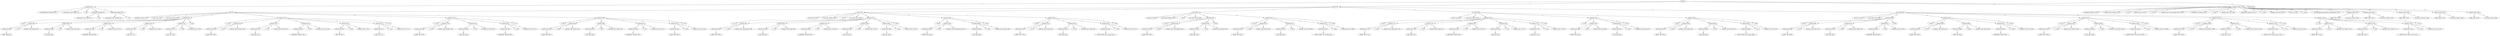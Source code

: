 digraph arpeggio_graph {
35897632 [label="initial [1]"];
35897632->35755376 [label="1"]

35755376 [label="enumeration [1]"];
35755376->35753328 [label="1"]

35753328 [label="ENUMERATION 'enumeration' [1]"];
35755376->35753264 [label="2"]

35753264 [label="enumeration_value 'Gender' [13]"];
35755376->35751120 [label="3"]

35751120 [label=" ':' [20]"];
35755376->35552832 [label="4"]

35552832 [label="enumeration_element [22]"];
35552832->35753360 [label="1"]

35753360 [label="enumeration_value 'MALE' [22]"];
35552832->35753456 [label="2"]

35753456 [label=" ';' [26]"];
35755376->35755328 [label="5"]

35755328 [label="enumeration_element [28]"];
35755328->35753584 [label="1"]

35753584 [label="enumeration_value 'FEMALE' [28]"];
35755328->35753424 [label="2"]

35753424 [label=" ';' [34]"];
35897632->35839840 [label="2"]

35839840 [label="nclasses [39]"];
35839840->35757248 [label="1"]

35757248 [label="nclass [39]"];
35757248->35753200 [label="1"]

35753200 [label="ABSTRACT 'abstract' [39]"];
35757248->35753712 [label="2"]

35753712 [label="CLASS 'class' [48]"];
35757248->35753680 [label="3"]

35753680 [label="class_name 'Person' [54]"];
35757248->35755904 [label="4"]

35755904 [label="attributes [65]"];
35755904->35753744 [label="1"]

35753744 [label=" '[' [65]"];
35755904->35755472 [label="2"]

35755472 [label="attribute [69]"];
35755472->35755424 [label="1"]

35755424 [label="attribute_key [69]"];
35755424->35753392 [label="1"]

35753392 [label="NAME 'name' [69]"];
35755472->35753520 [label="2"]

35753520 [label=" '=' [74]"];
35755472->35753872 [label="3"]

35753872 [label="attribute_value 'firstname' [76]"];
35755904->35755568 [label="3"]

35755568 [label="attribute [88]"];
35755568->35755520 [label="1"]

35755520 [label="attribute_key [88]"];
35755520->35753936 [label="1"]

35753936 [label="TYPE 'type' [88]"];
35755568->35753808 [label="2"]

35753808 [label=" '=' [93]"];
35755568->35803312 [label="3"]

35803312 [label="attribute_value 'String' [95]"];
35755904->35755664 [label="4"]

35755664 [label="attribute [104]"];
35755664->35755616 [label="1"]

35755616 [label="attribute_key [104]"];
35755616->35803376 [label="1"]

35803376 [label="REQUIRED 'required' [104]"];
35755664->35803248 [label="2"]

35803248 [label=" '=' [113]"];
35755664->35803440 [label="3"]

35803440 [label="attribute_value 'true' [115]"];
35755904->35755760 [label="5"]

35755760 [label="attribute [122]"];
35755760->35755712 [label="1"]

35755712 [label="attribute_key [122]"];
35755712->35803472 [label="1"]

35803472 [label="MIN 'min' [122]"];
35755760->35803408 [label="2"]

35803408 [label=" '=' [126]"];
35755760->35803280 [label="3"]

35803280 [label="attribute_value '0' [128]"];
35755904->35755856 [label="6"]

35755856 [label="attribute [132]"];
35755856->35755808 [label="1"]

35755808 [label="attribute_key [132]"];
35755808->35803536 [label="1"]

35803536 [label="MAX 'max' [132]"];
35755856->35803568 [label="2"]

35803568 [label=" '=' [136]"];
35755856->35803632 [label="3"]

35803632 [label="attribute_value '30' [138]"];
35755904->35753840 [label="7"]

35753840 [label=" ']' [142]"];
35757248->35756432 [label="5"]

35756432 [label="attributes [145]"];
35756432->35803664 [label="1"]

35803664 [label=" '[' [145]"];
35756432->35756000 [label="2"]

35756000 [label="attribute [149]"];
35756000->35755952 [label="1"]

35755952 [label="attribute_key [149]"];
35755952->35803184 [label="1"]

35803184 [label="NAME 'name' [149]"];
35756000->35803696 [label="2"]

35803696 [label=" '=' [154]"];
35756000->35803728 [label="3"]

35803728 [label="attribute_value 'lastname' [156]"];
35756432->35756096 [label="3"]

35756096 [label="attribute [167]"];
35756096->35756048 [label="1"]

35756048 [label="attribute_key [167]"];
35756048->35803600 [label="1"]

35803600 [label="TYPE 'type' [167]"];
35756096->35803792 [label="2"]

35803792 [label=" '=' [172]"];
35756096->35803824 [label="3"]

35803824 [label="attribute_value 'String' [174]"];
35756432->35756192 [label="4"]

35756192 [label="attribute [183]"];
35756192->35756144 [label="1"]

35756144 [label="attribute_key [183]"];
35756144->35804016 [label="1"]

35804016 [label="REQUIRED 'required' [183]"];
35756192->35803920 [label="2"]

35803920 [label=" '=' [192]"];
35756192->35804080 [label="3"]

35804080 [label="attribute_value 'true' [194]"];
35756432->35756288 [label="5"]

35756288 [label="attribute [201]"];
35756288->35756240 [label="1"]

35756240 [label="attribute_key [201]"];
35756240->35804112 [label="1"]

35804112 [label="MIN 'min' [201]"];
35756288->35804048 [label="2"]

35804048 [label=" '=' [205]"];
35756288->35803888 [label="3"]

35803888 [label="attribute_value '0' [207]"];
35756432->35756384 [label="6"]

35756384 [label="attribute [211]"];
35756384->35756336 [label="1"]

35756336 [label="attribute_key [211]"];
35756336->35804176 [label="1"]

35804176 [label="MAX 'max' [211]"];
35756384->35804208 [label="2"]

35804208 [label=" '=' [215]"];
35756384->35804272 [label="3"]

35804272 [label="attribute_value '30' [217]"];
35756432->35803760 [label="7"]

35803760 [label=" ']' [221]"];
35757248->35756768 [label="6"]

35756768 [label="attributes [224]"];
35756768->35804304 [label="1"]

35804304 [label=" '[' [224]"];
35756768->35756528 [label="2"]

35756528 [label="attribute [228]"];
35756528->35756480 [label="1"]

35756480 [label="attribute_key [228]"];
35756480->35803504 [label="1"]

35803504 [label="NAME 'name' [228]"];
35756528->35804336 [label="2"]

35804336 [label=" '=' [233]"];
35756528->35804368 [label="3"]

35804368 [label="attribute_value 'birthday' [235]"];
35756768->35756624 [label="3"]

35756624 [label="attribute [246]"];
35756624->35756576 [label="1"]

35756576 [label="attribute_key [246]"];
35756576->35804240 [label="1"]

35804240 [label="TYPE 'type' [246]"];
35756624->35804432 [label="2"]

35804432 [label=" '=' [251]"];
35756624->35804464 [label="3"]

35804464 [label="attribute_value 'Date' [253]"];
35756768->35756720 [label="4"]

35756720 [label="attribute [260]"];
35756720->35756672 [label="1"]

35756672 [label="attribute_key [260]"];
35756672->35804656 [label="1"]

35804656 [label="REQUIRED 'required' [260]"];
35756720->35804560 [label="2"]

35804560 [label=" '=' [269]"];
35756720->35804720 [label="3"]

35804720 [label="attribute_value 'true' [271]"];
35756768->35804400 [label="5"]

35804400 [label=" ']' [277]"];
35757248->35757200 [label="7"]

35757200 [label="attributes [280]"];
35757200->35804752 [label="1"]

35804752 [label=" '[' [280]"];
35757200->35756864 [label="2"]

35756864 [label="attribute [284]"];
35756864->35756816 [label="1"]

35756816 [label="attribute_key [284]"];
35756816->35752304 [label="1"]

35752304 [label="NAME 'name' [284]"];
35756864->35751920 [label="2"]

35751920 [label=" '=' [289]"];
35756864->35752464 [label="3"]

35752464 [label="attribute_value 'gender' [291]"];
35757200->35756960 [label="3"]

35756960 [label="attribute [300]"];
35756960->35756912 [label="1"]

35756912 [label="attribute_key [300]"];
35756912->35752368 [label="1"]

35752368 [label="TYPE 'type' [300]"];
35756960->35752528 [label="2"]

35752528 [label=" '=' [305]"];
35756960->35752560 [label="3"]

35752560 [label="attribute_value 'Gender' [307]"];
35757200->35757056 [label="4"]

35757056 [label="attribute [316]"];
35757056->35757008 [label="1"]

35757008 [label="attribute_key [316]"];
35757008->35752336 [label="1"]

35752336 [label="REQUIRED 'required' [316]"];
35757056->35752656 [label="2"]

35752656 [label=" '=' [325]"];
35757056->35751728 [label="3"]

35751728 [label="attribute_value 'true' [327]"];
35757200->35757152 [label="5"]

35757152 [label="attribute [334]"];
35757152->35757104 [label="1"]

35757104 [label="attribute_key [334]"];
35757104->35752144 [label="1"]

35752144 [label="ENUM 'enum' [334]"];
35757152->35751792 [label="2"]

35751792 [label=" '=' [339]"];
35757152->35752624 [label="3"]

35752624 [label="attribute_value 'true' [341]"];
35757200->35752432 [label="6"]

35752432 [label=" ']' [347]"];
35839840->35836288 [label="2"]

35836288 [label="nclass [350]"];
35836288->35751888 [label="1"]

35751888 [label="CLASS 'class' [350]"];
35836288->35752496 [label="2"]

35752496 [label="class_name 'Student' [356]"];
35836288->35752688 [label="3"]

35752688 [label=" ':' [364]"];
35836288->35752016 [label="4"]

35752016 [label="class_name 'Person' [366]"];
35836288->35757776 [label="5"]

35757776 [label="attributes [377]"];
35757776->35751760 [label="1"]

35751760 [label=" '[' [377]"];
35757776->35757344 [label="2"]

35757344 [label="attribute [381]"];
35757344->35757296 [label="1"]

35757296 [label="attribute_key [381]"];
35757296->35751632 [label="1"]

35751632 [label="NAME 'name' [381]"];
35757344->35753552 [label="2"]

35753552 [label=" '=' [386]"];
35757344->35752272 [label="3"]

35752272 [label="attribute_value 'indexnumber' [388]"];
35757776->35757440 [label="3"]

35757440 [label="attribute [402]"];
35757440->35757392 [label="1"]

35757392 [label="attribute_key [402]"];
35757392->35752720 [label="1"]

35752720 [label="TYPE 'type' [402]"];
35757440->35752848 [label="2"]

35752848 [label=" '=' [407]"];
35757440->35752880 [label="3"]

35752880 [label="attribute_value 'String' [409]"];
35757776->35757536 [label="4"]

35757536 [label="attribute [418]"];
35757536->35757488 [label="1"]

35757488 [label="attribute_key [418]"];
35757488->35753072 [label="1"]

35753072 [label="REQUIRED 'required' [418]"];
35757536->35752976 [label="2"]

35752976 [label=" '=' [427]"];
35757536->35753168 [label="3"]

35753168 [label="attribute_value 'true' [429]"];
35757776->35757632 [label="5"]

35757632 [label="attribute [436]"];
35757632->35757584 [label="1"]

35757584 [label="attribute_key [436]"];
35757584->35753232 [label="1"]

35753232 [label="MIN 'min' [436]"];
35757632->35753104 [label="2"]

35753104 [label=" '=' [440]"];
35757632->35752944 [label="3"]

35752944 [label="attribute_value '0' [442]"];
35757776->35757728 [label="6"]

35757728 [label="attribute [446]"];
35757728->35757680 [label="1"]

35757680 [label="attribute_key [446]"];
35757680->35752400 [label="1"]

35752400 [label="MAX 'max' [446]"];
35757728->35752752 [label="2"]

35752752 [label=" '=' [450]"];
35757728->35751504 [label="3"]

35751504 [label="attribute_value '30' [452]"];
35757776->35752112 [label="7"]

35752112 [label=" ']' [456]"];
35836288->35758016 [label="6"]

35758016 [label="attributes [460]"];
35758016->35751568 [label="1"]

35751568 [label=" '[' [460]"];
35758016->35757872 [label="2"]

35757872 [label="attribute [464]"];
35757872->35757824 [label="1"]

35757824 [label="attribute_key [464]"];
35757824->35752816 [label="1"]

35752816 [label="NAME 'name' [464]"];
35757872->35751696 [label="2"]

35751696 [label=" '=' [469]"];
35757872->35753008 [label="3"]

35753008 [label="attribute_value 'countexampassed' [471]"];
35758016->35757968 [label="3"]

35757968 [label="attribute [489]"];
35757968->35757920 [label="1"]

35757920 [label="attribute_key [489]"];
35757920->35750960 [label="1"]

35750960 [label="TYPE 'type' [489]"];
35757968->35751600 [label="2"]

35751600 [label=" '=' [494]"];
35757968->35752208 [label="3"]

35752208 [label="attribute_value 'Integer' [496]"];
35758016->35751984 [label="4"]

35751984 [label=" ']' [505]"];
35836288->35836240 [label="7"]

35836240 [label="attributes [508]"];
35836240->35751824 [label="1"]

35751824 [label=" '[' [508]"];
35836240->35836000 [label="2"]

35836000 [label="attribute [512]"];
35836000->35835952 [label="1"]

35835952 [label="attribute_key [512]"];
35835952->35804688 [label="1"]

35804688 [label="NAME 'name' [512]"];
35836000->35750192 [label="2"]

35750192 [label=" '=' [517]"];
35836000->35804848 [label="3"]

35804848 [label="attribute_value 'grades' [519]"];
35836240->35836096 [label="3"]

35836096 [label="attribute [528]"];
35836096->35836048 [label="1"]

35836048 [label="attribute_key [528]"];
35836048->35804144 [label="1"]

35804144 [label="TYPE 'type' [528]"];
35836096->35804592 [label="2"]

35804592 [label=" '=' [533]"];
35836096->35804528 [label="3"]

35804528 [label="attribute_value 'Grade' [535]"];
35836240->35836192 [label="4"]

35836192 [label="attribute [543]"];
35836192->35836144 [label="1"]

35836144 [label="attribute_key [543]"];
35836144->35804976 [label="1"]

35804976 [label="ONE_TO_MANY 'one_to_many' [543]"];
35836192->35804944 [label="2"]

35804944 [label=" '=' [555]"];
35836192->35805104 [label="3"]

35805104 [label="attribute_value 'true' [557]"];
35836240->35751856 [label="5"]

35751856 [label=" ']' [563]"];
35839840->35836912 [label="3"]

35836912 [label="nclass [565]"];
35836912->35805200 [label="1"]

35805200 [label="CLASS 'class' [565]"];
35836912->35805232 [label="2"]

35805232 [label="class_name 'Professor' [571]"];
35836912->35804816 [label="3"]

35804816 [label=" ':' [581]"];
35836912->35805072 [label="4"]

35805072 [label="class_name 'Person' [583]"];
35836912->35836528 [label="5"]

35836528 [label="attributes [591]"];
35836528->35805264 [label="1"]

35805264 [label=" '[' [591]"];
35836528->35836384 [label="2"]

35836384 [label="attribute [595]"];
35836384->35836336 [label="1"]

35836336 [label="attribute_key [595]"];
35836336->35805296 [label="1"]

35805296 [label="NAME 'name' [595]"];
35836384->35805040 [label="2"]

35805040 [label=" '=' [600]"];
35836384->35805392 [label="3"]

35805392 [label="attribute_value 'countsubjests' [602]"];
35836528->35836480 [label="3"]

35836480 [label="attribute [618]"];
35836480->35836432 [label="1"]

35836432 [label="attribute_key [618]"];
35836432->35805328 [label="1"]

35805328 [label="TYPE 'type' [618]"];
35836480->35805456 [label="2"]

35805456 [label=" '=' [623]"];
35836480->35805360 [label="3"]

35805360 [label="attribute_value 'Integer' [625]"];
35836528->35804912 [label="4"]

35804912 [label=" ']' [634]"];
35836912->35836864 [label="6"]

35836864 [label="attributes [637]"];
35836864->35805616 [label="1"]

35805616 [label=" '[' [637]"];
35836864->35836624 [label="2"]

35836624 [label="attribute [641]"];
35836624->35836576 [label="1"]

35836576 [label="attribute_key [641]"];
35836576->35805552 [label="1"]

35805552 [label="NAME 'name' [641]"];
35836624->35805648 [label="2"]

35805648 [label=" '=' [646]"];
35836624->35805680 [label="3"]

35805680 [label="attribute_value 'grades' [648]"];
35836864->35836720 [label="3"]

35836720 [label="attribute [657]"];
35836720->35836672 [label="1"]

35836672 [label="attribute_key [657]"];
35836672->35805584 [label="1"]

35805584 [label="TYPE 'type' [657]"];
35836720->35805744 [label="2"]

35805744 [label=" '=' [662]"];
35836720->35805776 [label="3"]

35805776 [label="attribute_value 'Grade' [664]"];
35836864->35836816 [label="4"]

35836816 [label="attribute [672]"];
35836816->35836768 [label="1"]

35836768 [label="attribute_key [672]"];
35836768->35805904 [label="1"]

35805904 [label="ONE_TO_MANY 'one_to_many' [672]"];
35836816->35805872 [label="2"]

35805872 [label=" '=' [684]"];
35836816->35806032 [label="3"]

35806032 [label="attribute_value 'true' [686]"];
35836864->35805712 [label="5"]

35805712 [label=" ']' [692]"];
35839840->35838064 [label="4"]

35838064 [label="nclass [694]"];
35838064->35806128 [label="1"]

35806128 [label="CLASS 'class' [694]"];
35838064->35805968 [label="2"]

35805968 [label="class_name 'Subject' [700]"];
35838064->35837440 [label="3"]

35837440 [label="attributes [709]"];
35837440->35806064 [label="1"]

35806064 [label=" '[' [709]"];
35837440->35837008 [label="2"]

35837008 [label="attribute [713]"];
35837008->35836960 [label="1"]

35836960 [label="attribute_key [713]"];
35836960->35805168 [label="1"]

35805168 [label="NAME 'name' [713]"];
35837008->35805520 [label="2"]

35805520 [label=" '=' [718]"];
35837008->35806192 [label="3"]

35806192 [label="attribute_value 'subjectname' [720]"];
35837440->35837104 [label="3"]

35837104 [label="attribute [734]"];
35837104->35837056 [label="1"]

35837056 [label="attribute_key [734]"];
35837056->35805840 [label="1"]

35805840 [label="TYPE 'type' [734]"];
35837104->35806288 [label="2"]

35806288 [label=" '=' [739]"];
35837104->35806320 [label="3"]

35806320 [label="attribute_value 'String' [741]"];
35837440->35837200 [label="4"]

35837200 [label="attribute [750]"];
35837200->35837152 [label="1"]

35837152 [label="attribute_key [750]"];
35837152->35806512 [label="1"]

35806512 [label="REQUIRED 'required' [750]"];
35837200->35806416 [label="2"]

35806416 [label=" '=' [759]"];
35837200->35806576 [label="3"]

35806576 [label="attribute_value 'true' [761]"];
35837440->35837296 [label="5"]

35837296 [label="attribute [768]"];
35837296->35837248 [label="1"]

35837248 [label="attribute_key [768]"];
35837248->35806608 [label="1"]

35806608 [label="MIN 'min' [768]"];
35837296->35806544 [label="2"]

35806544 [label=" '=' [772]"];
35837296->35806384 [label="3"]

35806384 [label="attribute_value '0' [774]"];
35837440->35837392 [label="6"]

35837392 [label="attribute [778]"];
35837392->35837344 [label="1"]

35837344 [label="attribute_key [778]"];
35837344->35806672 [label="1"]

35806672 [label="MAX 'max' [778]"];
35837392->35806704 [label="2"]

35806704 [label=" '=' [782]"];
35837392->35806768 [label="3"]

35806768 [label="attribute_value '30' [784]"];
35837440->35806000 [label="7"]

35806000 [label=" ']' [788]"];
35838064->35837680 [label="4"]

35837680 [label="attributes [792]"];
35837680->35806800 [label="1"]

35806800 [label=" '[' [792]"];
35837680->35837536 [label="2"]

35837536 [label="attribute [796]"];
35837536->35837488 [label="1"]

35837488 [label="attribute_key [796]"];
35837488->35806256 [label="1"]

35806256 [label="NAME 'name' [796]"];
35837536->35806832 [label="2"]

35806832 [label=" '=' [801]"];
35837536->35806864 [label="3"]

35806864 [label="attribute_value 'espb' [803]"];
35837680->35837632 [label="3"]

35837632 [label="attribute [810]"];
35837632->35837584 [label="1"]

35837584 [label="attribute_key [810]"];
35837584->35806736 [label="1"]

35806736 [label="TYPE 'type' [810]"];
35837632->35806928 [label="2"]

35806928 [label=" '=' [815]"];
35837632->35806960 [label="3"]

35806960 [label="attribute_value 'Integer' [817]"];
35837680->35806896 [label="4"]

35806896 [label=" ']' [827]"];
35838064->35838016 [label="5"]

35838016 [label="attributes [830]"];
35838016->35807120 [label="1"]

35807120 [label=" '[' [830]"];
35838016->35837776 [label="2"]

35837776 [label="attribute [834]"];
35837776->35837728 [label="1"]

35837728 [label="attribute_key [834]"];
35837728->35807184 [label="1"]

35807184 [label="NAME 'name' [834]"];
35837776->35807152 [label="2"]

35807152 [label=" '=' [839]"];
35837776->35807088 [label="3"]

35807088 [label="attribute_value 'grades' [841]"];
35838016->35837872 [label="3"]

35837872 [label="attribute [850]"];
35837872->35837824 [label="1"]

35837824 [label="attribute_key [850]"];
35837824->35868752 [label="1"]

35868752 [label="TYPE 'type' [850]"];
35837872->35807024 [label="2"]

35807024 [label=" '=' [855]"];
35837872->35868816 [label="3"]

35868816 [label="attribute_value 'Grade' [857]"];
35838016->35837968 [label="4"]

35837968 [label="attribute [865]"];
35837968->35837920 [label="1"]

35837920 [label="attribute_key [865]"];
35837920->35868720 [label="1"]

35868720 [label="ONE_TO_MANY 'one_to_many' [865]"];
35837968->35868848 [label="2"]

35868848 [label=" '=' [877]"];
35837968->35869008 [label="3"]

35869008 [label="attribute_value 'true' [879]"];
35838016->35807216 [label="5"]

35807216 [label=" ']' [885]"];
35839840->35839792 [label="5"]

35839792 [label="nclass [887]"];
35839792->35869104 [label="1"]

35869104 [label="CLASS 'class' [887]"];
35839792->35869136 [label="2"]

35869136 [label="class_name 'Grade' [893]"];
35839792->35838400 [label="3"]

35838400 [label="attributes [904]"];
35838400->35869040 [label="1"]

35869040 [label=" '[' [904]"];
35838400->35838160 [label="2"]

35838160 [label="attribute [908]"];
35838160->35838112 [label="1"]

35838112 [label="attribute_key [908]"];
35838112->35868944 [label="1"]

35868944 [label="NAME 'name' [908]"];
35838160->35868784 [label="2"]

35868784 [label=" '=' [913]"];
35838160->35869168 [label="3"]

35869168 [label="attribute_value 'points' [915]"];
35838400->35838256 [label="3"]

35838256 [label="attribute [924]"];
35838256->35838208 [label="1"]

35838208 [label="attribute_key [924]"];
35838208->35868880 [label="1"]

35868880 [label="TYPE 'type' [924]"];
35838256->35869264 [label="2"]

35869264 [label=" '=' [929]"];
35838256->35869296 [label="3"]

35869296 [label="attribute_value 'Integer' [931]"];
35838400->35838352 [label="4"]

35838352 [label="attribute [941]"];
35838352->35838304 [label="1"]

35838304 [label="attribute_key [941]"];
35838304->35869488 [label="1"]

35869488 [label="REQUIRED 'required' [941]"];
35838352->35869392 [label="2"]

35869392 [label=" '=' [950]"];
35838352->35869552 [label="3"]

35869552 [label="attribute_value 'true' [952]"];
35838400->35868976 [label="5"]

35868976 [label=" ']' [958]"];
35839792->35838736 [label="4"]

35838736 [label="attributes [961]"];
35838736->35869584 [label="1"]

35869584 [label=" '[' [961]"];
35838736->35838496 [label="2"]

35838496 [label="attribute [965]"];
35838496->35838448 [label="1"]

35838448 [label="attribute_key [965]"];
35838448->35869520 [label="1"]

35869520 [label="NAME 'name' [965]"];
35838496->35869616 [label="2"]

35869616 [label=" '=' [970]"];
35838496->35869648 [label="3"]

35869648 [label="attribute_value 'grade' [972]"];
35838736->35838592 [label="3"]

35838592 [label="attribute [980]"];
35838592->35838544 [label="1"]

35838544 [label="attribute_key [980]"];
35838544->35869232 [label="1"]

35869232 [label="TYPE 'type' [980]"];
35838592->35869712 [label="2"]

35869712 [label=" '=' [985]"];
35838592->35869744 [label="3"]

35869744 [label="attribute_value 'Integer' [987]"];
35838736->35838688 [label="4"]

35838688 [label="attribute [997]"];
35838688->35838640 [label="1"]

35838640 [label="attribute_key [997]"];
35838640->35869936 [label="1"]

35869936 [label="REQUIRED 'required' [997]"];
35838688->35869840 [label="2"]

35869840 [label=" '=' [1006]"];
35838688->35870000 [label="3"]

35870000 [label="attribute_value 'true' [1008]"];
35838736->35869680 [label="5"]

35869680 [label=" ']' [1014]"];
35839792->35839072 [label="5"]

35839072 [label="attributes [1017]"];
35839072->35870032 [label="1"]

35870032 [label=" '[' [1017]"];
35839072->35838832 [label="2"]

35838832 [label="attribute [1021]"];
35838832->35838784 [label="1"]

35838784 [label="attribute_key [1021]"];
35838784->35869968 [label="1"]

35869968 [label="NAME 'name' [1021]"];
35838832->35870064 [label="2"]

35870064 [label=" '=' [1026]"];
35838832->35870096 [label="3"]

35870096 [label="attribute_value 'subject' [1028]"];
35839072->35838928 [label="3"]

35838928 [label="attribute [1038]"];
35838928->35838880 [label="1"]

35838880 [label="attribute_key [1038]"];
35838880->35869360 [label="1"]

35869360 [label="TYPE 'type' [1038]"];
35838928->35870160 [label="2"]

35870160 [label=" '=' [1043]"];
35838928->35870192 [label="3"]

35870192 [label="attribute_value 'Subject' [1045]"];
35839072->35839024 [label="4"]

35839024 [label="attribute [1055]"];
35839024->35838976 [label="1"]

35838976 [label="attribute_key [1055]"];
35838976->35870256 [label="1"]

35870256 [label="MANY_TO_ONE 'many_to_one' [1055]"];
35839024->35870288 [label="2"]

35870288 [label=" '=' [1067]"];
35839024->35870416 [label="3"]

35870416 [label="attribute_value 'true' [1069]"];
35839072->35870128 [label="5"]

35870128 [label=" ']' [1075]"];
35839792->35839408 [label="6"]

35839408 [label="attributes [1078]"];
35839408->35870480 [label="1"]

35870480 [label=" '[' [1078]"];
35839408->35839168 [label="2"]

35839168 [label="attribute [1082]"];
35839168->35839120 [label="1"]

35839120 [label="attribute_key [1082]"];
35839120->35869808 [label="1"]

35869808 [label="NAME 'name' [1082]"];
35839168->35870512 [label="2"]

35870512 [label=" '=' [1087]"];
35839168->35870544 [label="3"]

35870544 [label="attribute_value 'professor' [1089]"];
35839408->35839264 [label="3"]

35839264 [label="attribute [1101]"];
35839264->35839216 [label="1"]

35839216 [label="attribute_key [1101]"];
35839216->35870448 [label="1"]

35870448 [label="TYPE 'type' [1101]"];
35839264->35870608 [label="2"]

35870608 [label=" '=' [1106]"];
35839264->35870640 [label="3"]

35870640 [label="attribute_value 'Professor' [1108]"];
35839408->35839360 [label="4"]

35839360 [label="attribute [1120]"];
35839360->35839312 [label="1"]

35839312 [label="attribute_key [1120]"];
35839312->35870704 [label="1"]

35870704 [label="MANY_TO_ONE 'many_to_one' [1120]"];
35839360->35870736 [label="2"]

35870736 [label=" '=' [1132]"];
35839360->35870864 [label="3"]

35870864 [label="attribute_value 'true' [1134]"];
35839408->35870576 [label="5"]

35870576 [label=" ']' [1140]"];
35839792->35839744 [label="7"]

35839744 [label="attributes [1143]"];
35839744->35870928 [label="1"]

35870928 [label=" '[' [1143]"];
35839744->35839504 [label="2"]

35839504 [label="attribute [1147]"];
35839504->35839456 [label="1"]

35839456 [label="attribute_key [1147]"];
35839456->35870320 [label="1"]

35870320 [label="NAME 'name' [1147]"];
35839504->35870960 [label="2"]

35870960 [label=" '=' [1152]"];
35839504->35870992 [label="3"]

35870992 [label="attribute_value 'student' [1154]"];
35839744->35839600 [label="3"]

35839600 [label="attribute [1164]"];
35839600->35839552 [label="1"]

35839552 [label="attribute_key [1164]"];
35839552->35870896 [label="1"]

35870896 [label="TYPE 'type' [1164]"];
35839600->35871056 [label="2"]

35871056 [label=" '=' [1169]"];
35839600->35871088 [label="3"]

35871088 [label="attribute_value 'Student' [1171]"];
35839744->35839696 [label="4"]

35839696 [label="attribute [1181]"];
35839696->35839648 [label="1"]

35839648 [label="attribute_key [1181]"];
35839648->35871152 [label="1"]

35871152 [label="MANY_TO_ONE 'many_to_one' [1181]"];
35839696->35871184 [label="2"]

35871184 [label=" '=' [1193]"];
35839696->35871312 [label="3"]

35871312 [label="attribute_value 'true' [1195]"];
35839744->35871024 [label="5"]

35871024 [label=" ']' [1201]"];
35897632->35897584 [label="3"]

35897584 [label="database_config [1205]"];
35897584->35869072 [label="1"]

35869072 [label="DATABASE 'database' [1205]"];
35897584->35871376 [label="2"]

35871376 [label="database_value 'WebApp' [1214]"];
35897584->35871408 [label="3"]

35871408 [label=" ':' [1220]"];
35897584->35871472 [label="4"]

35871472 [label="DRIVER 'driver' [1223]"];
35897584->35871280 [label="5"]

35871280 [label=" '=' [1230]"];
35897584->35871504 [label="6"]

35871504 [label="database_value 'com.mysql.jdbc.Driver' [1232]"];
35897584->35871568 [label="7"]

35871568 [label="USERNAME 'username' [1255]"];
35897584->35870768 [label="8"]

35870768 [label=" '=' [1264]"];
35897584->35871344 [label="9"]

35871344 [label="database_value 'root' [1266]"];
35897584->35871664 [label="10"]

35871664 [label="PASSWORD 'password' [1272]"];
35897584->35871632 [label="11"]

35871632 [label=" '=' [1281]"];
35897584->35871696 [label="12"]

35871696 [label="database_value 'root' [1283]"];
35897584->35871760 [label="13"]

35871760 [label="URL 'url' [1289]"];
35897584->35871824 [label="14"]

35871824 [label=" '=' [1293]"];
35897584->35871216 [label="15"]

35871216 [label="url_value 'jdbc:mysql://localhost:3306/database' [1295]"];
35897584->35839936 [label="16"]

35839936 [label="database_table [1333]"];
35839936->35871952 [label="1"]

35871952 [label="TABLE 'table' [1333]"];
35839936->35871920 [label="2"]

35871920 [label="class_name 'Person' [1339]"];
35897584->35897392 [label="17"]

35897392 [label="database_table [1347]"];
35897392->35872048 [label="1"]

35872048 [label="TABLE 'table' [1347]"];
35897392->35871888 [label="2"]

35871888 [label="class_name 'Student' [1353]"];
35897584->35897440 [label="18"]

35897440 [label="database_table [1362]"];
35897440->35872144 [label="1"]

35872144 [label="TABLE 'table' [1362]"];
35897440->35872016 [label="2"]

35872016 [label="class_name 'Professor' [1368]"];
35897584->35897488 [label="19"]

35897488 [label="database_table [1379]"];
35897488->35872240 [label="1"]

35872240 [label="TABLE 'table' [1379]"];
35897488->35872112 [label="2"]

35872112 [label="class_name 'Subject' [1385]"];
35897584->35897536 [label="20"]

35897536 [label="database_table [1394]"];
35897536->35872336 [label="1"]

35872336 [label="TABLE 'table' [1394]"];
35897536->35871856 [label="2"]

35871856 [label="class_name 'Grade' [1400]"];
35897632->35597808 [label="4"]

35597808 [label="EOF [1405]"];
}